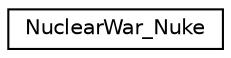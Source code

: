 digraph "Graphical Class Hierarchy"
{
 // LATEX_PDF_SIZE
  edge [fontname="Helvetica",fontsize="10",labelfontname="Helvetica",labelfontsize="10"];
  node [fontname="Helvetica",fontsize="10",shape=record];
  rankdir="LR";
  Node0 [label="NuclearWar_Nuke",height=0.2,width=0.4,color="black", fillcolor="white", style="filled",URL="$structNuclearWar__Nuke.html",tooltip=" "];
}
